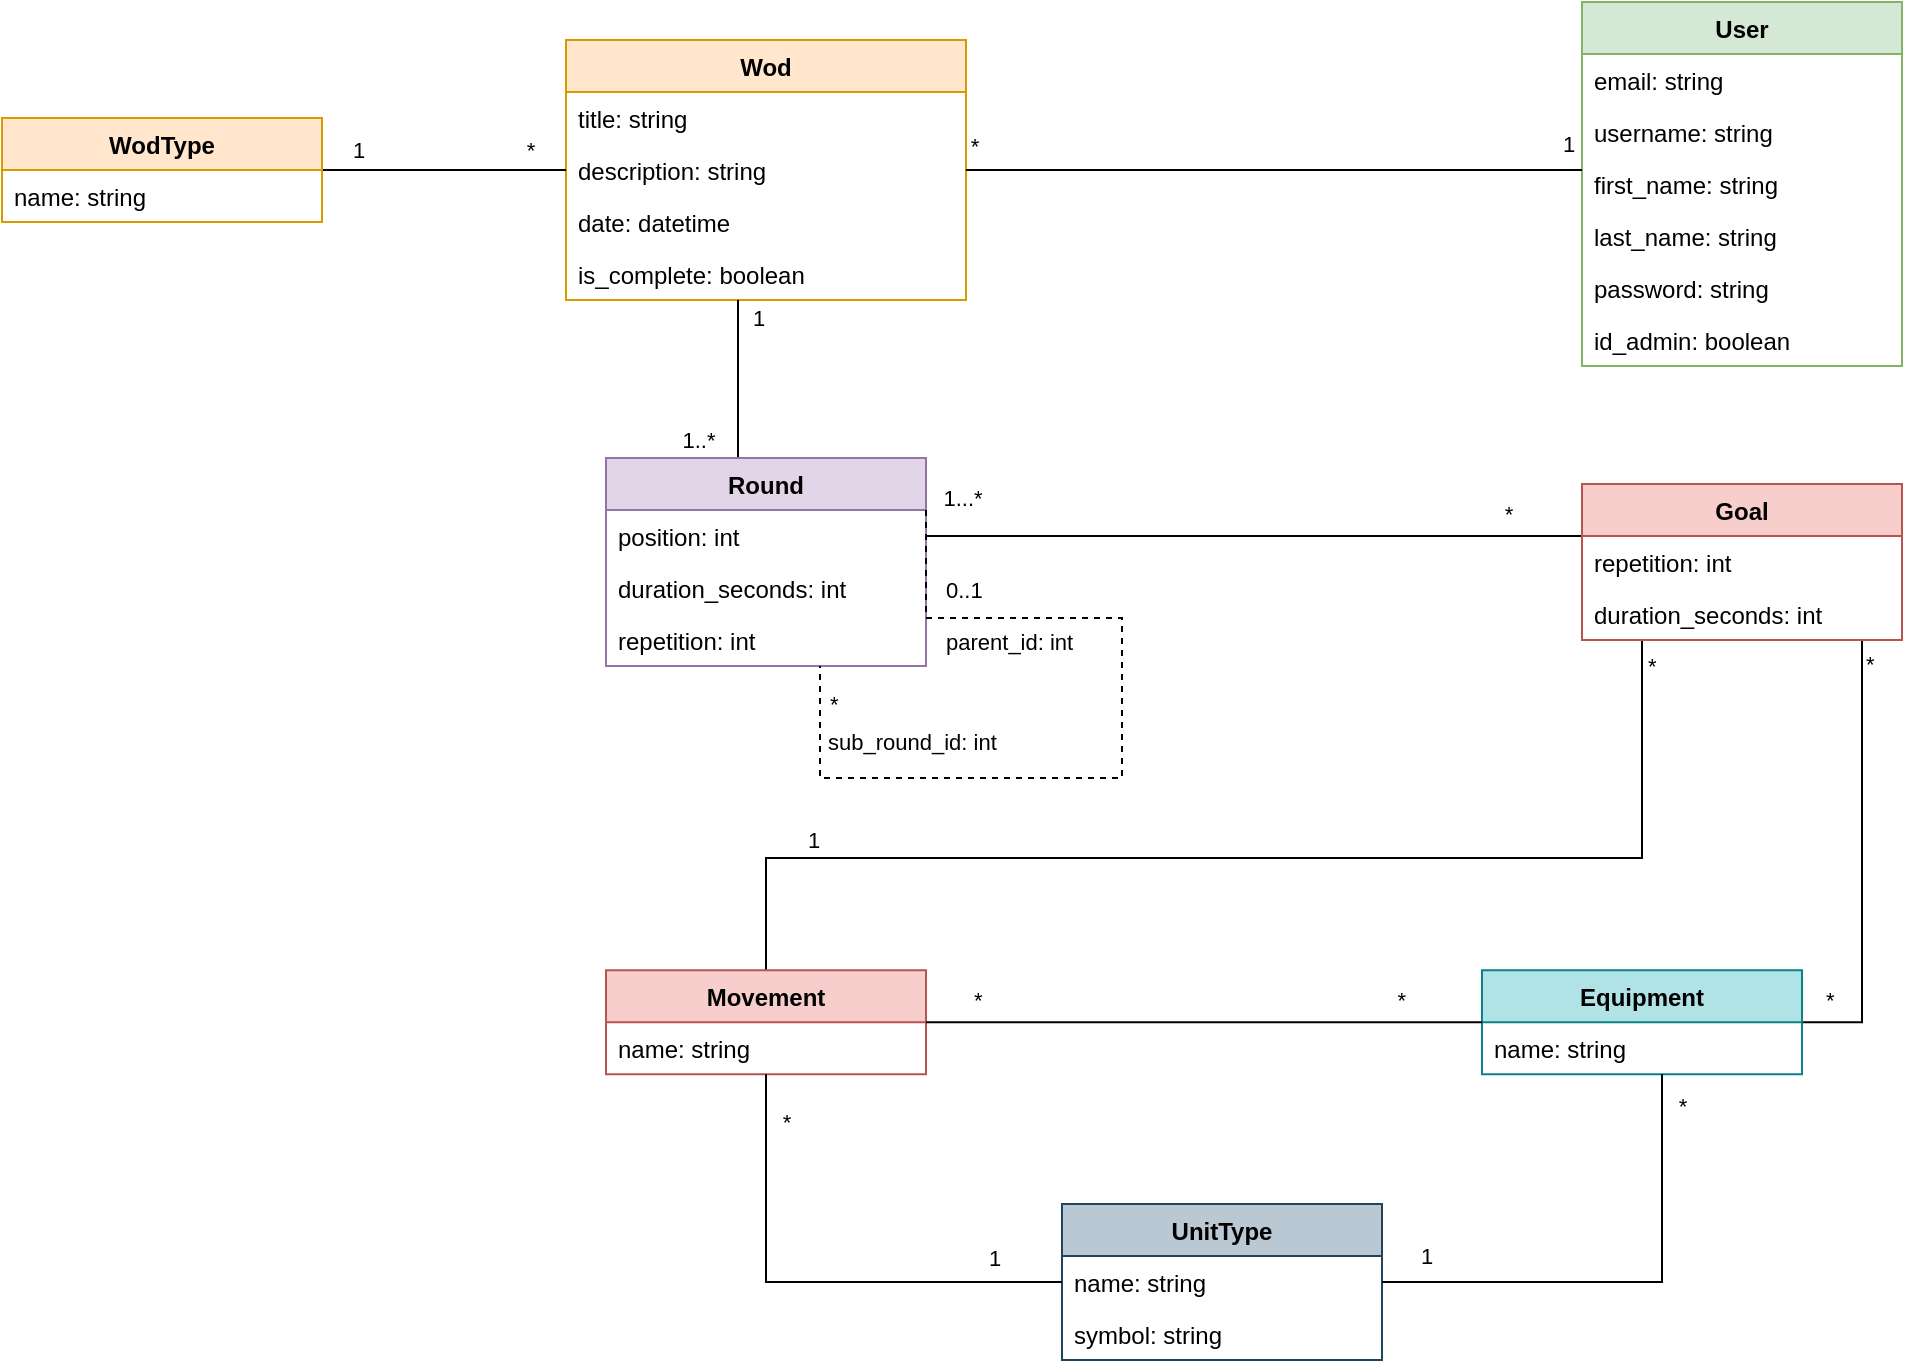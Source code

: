 <mxfile version="14.5.1" type="device"><diagram id="C5RBs43oDa-KdzZeNtuy" name="Page-1"><mxGraphModel dx="2062" dy="1176" grid="1" gridSize="10" guides="1" tooltips="1" connect="1" arrows="1" fold="0" page="1" pageScale="1" pageWidth="1654" pageHeight="1169" math="0" shadow="0"><root><mxCell id="WIyWlLk6GJQsqaUBKTNV-0"/><mxCell id="WIyWlLk6GJQsqaUBKTNV-1" parent="WIyWlLk6GJQsqaUBKTNV-0"/><mxCell id="kVTkiIxJl38OrssJOsB5-0" value="Wod" style="swimlane;fontStyle=1;align=center;verticalAlign=top;childLayout=stackLayout;horizontal=1;startSize=26;horizontalStack=0;resizeParent=1;resizeParentMax=0;resizeLast=0;collapsible=1;marginBottom=0;fillColor=#ffe6cc;strokeColor=#d79b00;" parent="WIyWlLk6GJQsqaUBKTNV-1" vertex="1"><mxGeometry x="634" y="264" width="200" height="130" as="geometry"/></mxCell><mxCell id="kVTkiIxJl38OrssJOsB5-1" value="title: string" style="text;strokeColor=none;fillColor=none;align=left;verticalAlign=top;spacingLeft=4;spacingRight=4;overflow=hidden;rotatable=0;points=[[0,0.5],[1,0.5]];portConstraint=eastwest;" parent="kVTkiIxJl38OrssJOsB5-0" vertex="1"><mxGeometry y="26" width="200" height="26" as="geometry"/></mxCell><mxCell id="kVTkiIxJl38OrssJOsB5-5" value="description: string" style="text;strokeColor=none;fillColor=none;align=left;verticalAlign=top;spacingLeft=4;spacingRight=4;overflow=hidden;rotatable=0;points=[[0,0.5],[1,0.5]];portConstraint=eastwest;" parent="kVTkiIxJl38OrssJOsB5-0" vertex="1"><mxGeometry y="52" width="200" height="26" as="geometry"/></mxCell><mxCell id="kVTkiIxJl38OrssJOsB5-6" value="date: datetime" style="text;strokeColor=none;fillColor=none;align=left;verticalAlign=top;spacingLeft=4;spacingRight=4;overflow=hidden;rotatable=0;points=[[0,0.5],[1,0.5]];portConstraint=eastwest;" parent="kVTkiIxJl38OrssJOsB5-0" vertex="1"><mxGeometry y="78" width="200" height="26" as="geometry"/></mxCell><mxCell id="PBHSmnEOnj-o8-quaaFN-0" value="is_complete: boolean" style="text;strokeColor=none;fillColor=none;align=left;verticalAlign=top;spacingLeft=4;spacingRight=4;overflow=hidden;rotatable=0;points=[[0,0.5],[1,0.5]];portConstraint=eastwest;" vertex="1" parent="kVTkiIxJl38OrssJOsB5-0"><mxGeometry y="104" width="200" height="26" as="geometry"/></mxCell><mxCell id="kVTkiIxJl38OrssJOsB5-22" style="edgeStyle=orthogonalEdgeStyle;rounded=0;orthogonalLoop=1;jettySize=auto;html=1;endArrow=none;endFill=0;" parent="WIyWlLk6GJQsqaUBKTNV-1" source="kVTkiIxJl38OrssJOsB5-7" target="kVTkiIxJl38OrssJOsB5-0" edge="1"><mxGeometry relative="1" as="geometry"/></mxCell><mxCell id="kVTkiIxJl38OrssJOsB5-60" value="*" style="edgeLabel;html=1;align=center;verticalAlign=middle;resizable=0;points=[];" parent="kVTkiIxJl38OrssJOsB5-22" vertex="1" connectable="0"><mxGeometry x="0.764" y="1" relative="1" as="geometry"><mxPoint x="-4" y="-9" as="offset"/></mxGeometry></mxCell><mxCell id="kVTkiIxJl38OrssJOsB5-61" value="1" style="edgeLabel;html=1;align=center;verticalAlign=middle;resizable=0;points=[];" parent="kVTkiIxJl38OrssJOsB5-22" vertex="1" connectable="0"><mxGeometry x="-0.712" y="-1" relative="1" as="geometry"><mxPoint y="-11" as="offset"/></mxGeometry></mxCell><mxCell id="kVTkiIxJl38OrssJOsB5-7" value="WodType" style="swimlane;fontStyle=1;align=center;verticalAlign=top;childLayout=stackLayout;horizontal=1;startSize=26;horizontalStack=0;resizeParent=1;resizeParentMax=0;resizeLast=0;collapsible=1;marginBottom=0;fillColor=#ffe6cc;strokeColor=#d79b00;" parent="WIyWlLk6GJQsqaUBKTNV-1" vertex="1"><mxGeometry x="352" y="303" width="160" height="52" as="geometry"/></mxCell><mxCell id="kVTkiIxJl38OrssJOsB5-8" value="name: string" style="text;strokeColor=none;fillColor=none;align=left;verticalAlign=top;spacingLeft=4;spacingRight=4;overflow=hidden;rotatable=0;points=[[0,0.5],[1,0.5]];portConstraint=eastwest;" parent="kVTkiIxJl38OrssJOsB5-7" vertex="1"><mxGeometry y="26" width="160" height="26" as="geometry"/></mxCell><mxCell id="kVTkiIxJl38OrssJOsB5-21" style="edgeStyle=orthogonalEdgeStyle;rounded=0;orthogonalLoop=1;jettySize=auto;html=1;endArrow=none;endFill=0;" parent="WIyWlLk6GJQsqaUBKTNV-1" source="kVTkiIxJl38OrssJOsB5-11" target="kVTkiIxJl38OrssJOsB5-0" edge="1"><mxGeometry relative="1" as="geometry"><Array as="points"><mxPoint x="720" y="433"/><mxPoint x="720" y="433"/></Array></mxGeometry></mxCell><mxCell id="kVTkiIxJl38OrssJOsB5-66" value="1..*" style="edgeLabel;html=1;align=center;verticalAlign=middle;resizable=0;points=[];imageVerticalAlign=top;imageAspect=1;" parent="kVTkiIxJl38OrssJOsB5-21" vertex="1" connectable="0"><mxGeometry x="-0.776" relative="1" as="geometry"><mxPoint x="-20.03" as="offset"/></mxGeometry></mxCell><mxCell id="kVTkiIxJl38OrssJOsB5-67" value="1" style="edgeLabel;html=1;align=center;verticalAlign=middle;resizable=0;points=[];" parent="kVTkiIxJl38OrssJOsB5-21" vertex="1" connectable="0"><mxGeometry x="0.781" y="-1" relative="1" as="geometry"><mxPoint x="9" as="offset"/></mxGeometry></mxCell><mxCell id="kVTkiIxJl38OrssJOsB5-11" value="Round" style="swimlane;fontStyle=1;align=center;verticalAlign=top;childLayout=stackLayout;horizontal=1;startSize=26;horizontalStack=0;resizeParent=1;resizeParentMax=0;resizeLast=0;collapsible=1;marginBottom=0;fillColor=#e1d5e7;strokeColor=#9673a6;" parent="WIyWlLk6GJQsqaUBKTNV-1" vertex="1"><mxGeometry x="654" y="473" width="160" height="104" as="geometry"><mxRectangle x="402" y="510" width="100" height="26" as="alternateBounds"/></mxGeometry></mxCell><mxCell id="kVTkiIxJl38OrssJOsB5-12" value="position: int" style="text;strokeColor=none;fillColor=none;align=left;verticalAlign=top;spacingLeft=4;spacingRight=4;overflow=hidden;rotatable=0;points=[[0,0.5],[1,0.5]];portConstraint=eastwest;" parent="kVTkiIxJl38OrssJOsB5-11" vertex="1"><mxGeometry y="26" width="160" height="26" as="geometry"/></mxCell><mxCell id="BHD4oBsOMC1yuzuU8xke-1" value="duration_seconds: int" style="text;strokeColor=none;fillColor=none;align=left;verticalAlign=top;spacingLeft=4;spacingRight=4;overflow=hidden;rotatable=0;points=[[0,0.5],[1,0.5]];portConstraint=eastwest;" parent="kVTkiIxJl38OrssJOsB5-11" vertex="1"><mxGeometry y="52" width="160" height="26" as="geometry"/></mxCell><mxCell id="BHD4oBsOMC1yuzuU8xke-2" value="repetition: int" style="text;strokeColor=none;fillColor=none;align=left;verticalAlign=top;spacingLeft=4;spacingRight=4;overflow=hidden;rotatable=0;points=[[0,0.5],[1,0.5]];portConstraint=eastwest;" parent="kVTkiIxJl38OrssJOsB5-11" vertex="1"><mxGeometry y="78" width="160" height="26" as="geometry"/></mxCell><mxCell id="2XhVPzkCQQNxqyrkL1P3-4" style="edgeStyle=orthogonalEdgeStyle;rounded=0;orthogonalLoop=1;jettySize=auto;html=1;endArrow=none;endFill=0;" parent="WIyWlLk6GJQsqaUBKTNV-1" source="kVTkiIxJl38OrssJOsB5-13" target="2XhVPzkCQQNxqyrkL1P3-0" edge="1"><mxGeometry relative="1" as="geometry"><Array as="points"><mxPoint x="734" y="673"/><mxPoint x="1172" y="673"/></Array></mxGeometry></mxCell><mxCell id="2XhVPzkCQQNxqyrkL1P3-8" value="*" style="edgeLabel;html=1;align=left;verticalAlign=top;resizable=0;points=[];" parent="2XhVPzkCQQNxqyrkL1P3-4" vertex="1" connectable="0"><mxGeometry x="0.859" y="1" relative="1" as="geometry"><mxPoint x="2" y="-43.11" as="offset"/></mxGeometry></mxCell><mxCell id="2XhVPzkCQQNxqyrkL1P3-9" value="1" style="edgeLabel;html=1;align=left;verticalAlign=bottom;resizable=0;points=[];" parent="2XhVPzkCQQNxqyrkL1P3-4" vertex="1" connectable="0"><mxGeometry x="-0.765" y="3" relative="1" as="geometry"><mxPoint x="4" y="2.78" as="offset"/></mxGeometry></mxCell><mxCell id="kVTkiIxJl38OrssJOsB5-13" value="Movement" style="swimlane;fontStyle=1;align=center;verticalAlign=top;childLayout=stackLayout;horizontal=1;startSize=26;horizontalStack=0;resizeParent=1;resizeParentMax=0;resizeLast=0;collapsible=1;marginBottom=0;fillColor=#f8cecc;strokeColor=#b85450;" parent="WIyWlLk6GJQsqaUBKTNV-1" vertex="1"><mxGeometry x="654" y="729.11" width="160" height="52" as="geometry"/></mxCell><mxCell id="kVTkiIxJl38OrssJOsB5-14" value="name: string" style="text;strokeColor=none;fillColor=none;align=left;verticalAlign=top;spacingLeft=4;spacingRight=4;overflow=hidden;rotatable=0;points=[[0,0.5],[1,0.5]];portConstraint=eastwest;" parent="kVTkiIxJl38OrssJOsB5-13" vertex="1"><mxGeometry y="26" width="160" height="26" as="geometry"/></mxCell><mxCell id="2XhVPzkCQQNxqyrkL1P3-5" style="edgeStyle=orthogonalEdgeStyle;rounded=0;orthogonalLoop=1;jettySize=auto;html=1;endArrow=none;endFill=0;jumpStyle=arc;jumpSize=10;" parent="WIyWlLk6GJQsqaUBKTNV-1" source="kVTkiIxJl38OrssJOsB5-16" target="2XhVPzkCQQNxqyrkL1P3-0" edge="1"><mxGeometry relative="1" as="geometry"><Array as="points"><mxPoint x="1282" y="755"/></Array></mxGeometry></mxCell><mxCell id="2XhVPzkCQQNxqyrkL1P3-6" value="*" style="edgeLabel;html=1;align=left;verticalAlign=bottom;resizable=0;points=[];" parent="2XhVPzkCQQNxqyrkL1P3-5" vertex="1" connectable="0"><mxGeometry x="-0.5" y="5" relative="1" as="geometry"><mxPoint x="-15" y="22.9" as="offset"/></mxGeometry></mxCell><mxCell id="2XhVPzkCQQNxqyrkL1P3-7" value="*" style="edgeLabel;html=1;align=left;verticalAlign=top;resizable=0;points=[];" parent="2XhVPzkCQQNxqyrkL1P3-5" vertex="1" connectable="0"><mxGeometry x="0.954" y="-1" relative="1" as="geometry"><mxPoint x="-1.0" y="-6.1" as="offset"/></mxGeometry></mxCell><mxCell id="kVTkiIxJl38OrssJOsB5-16" value="Equipment" style="swimlane;fontStyle=1;align=center;verticalAlign=top;childLayout=stackLayout;horizontal=1;startSize=26;horizontalStack=0;resizeParent=1;resizeParentMax=0;resizeLast=0;collapsible=1;marginBottom=0;fillColor=#b0e3e6;strokeColor=#0e8088;" parent="WIyWlLk6GJQsqaUBKTNV-1" vertex="1"><mxGeometry x="1092" y="729.11" width="160" height="52" as="geometry"/></mxCell><mxCell id="kVTkiIxJl38OrssJOsB5-17" value="name: string" style="text;strokeColor=none;fillColor=none;align=left;verticalAlign=top;spacingLeft=4;spacingRight=4;overflow=hidden;rotatable=0;points=[[0,0.5],[1,0.5]];portConstraint=eastwest;" parent="kVTkiIxJl38OrssJOsB5-16" vertex="1"><mxGeometry y="26" width="160" height="26" as="geometry"/></mxCell><mxCell id="kVTkiIxJl38OrssJOsB5-19" style="edgeStyle=orthogonalEdgeStyle;rounded=0;orthogonalLoop=1;jettySize=auto;html=1;endArrow=none;endFill=0;" parent="WIyWlLk6GJQsqaUBKTNV-1" source="kVTkiIxJl38OrssJOsB5-16" target="kVTkiIxJl38OrssJOsB5-13" edge="1"><mxGeometry relative="1" as="geometry"><mxPoint x="834" y="768.11" as="targetPoint"/></mxGeometry></mxCell><mxCell id="kVTkiIxJl38OrssJOsB5-77" value="*" style="edgeLabel;html=1;align=right;verticalAlign=bottom;resizable=0;points=[];" parent="kVTkiIxJl38OrssJOsB5-19" vertex="1" connectable="0"><mxGeometry x="-0.642" y="1" relative="1" as="geometry"><mxPoint x="12.33" y="-3.89" as="offset"/></mxGeometry></mxCell><mxCell id="kVTkiIxJl38OrssJOsB5-78" value="*" style="edgeLabel;html=1;align=left;verticalAlign=bottom;resizable=0;points=[];" parent="kVTkiIxJl38OrssJOsB5-19" vertex="1" connectable="0"><mxGeometry x="0.842" relative="1" as="geometry"><mxPoint y="-2.89" as="offset"/></mxGeometry></mxCell><mxCell id="kVTkiIxJl38OrssJOsB5-24" value="User" style="swimlane;fontStyle=1;align=center;verticalAlign=top;childLayout=stackLayout;horizontal=1;startSize=26;horizontalStack=0;resizeParent=1;resizeParentMax=0;resizeLast=0;collapsible=1;marginBottom=0;fillColor=#d5e8d4;strokeColor=#82b366;" parent="WIyWlLk6GJQsqaUBKTNV-1" vertex="1"><mxGeometry x="1142" y="245" width="160" height="182" as="geometry"/></mxCell><mxCell id="kVTkiIxJl38OrssJOsB5-25" value="email: string" style="text;strokeColor=none;fillColor=none;align=left;verticalAlign=top;spacingLeft=4;spacingRight=4;overflow=hidden;rotatable=0;points=[[0,0.5],[1,0.5]];portConstraint=eastwest;" parent="kVTkiIxJl38OrssJOsB5-24" vertex="1"><mxGeometry y="26" width="160" height="26" as="geometry"/></mxCell><mxCell id="kVTkiIxJl38OrssJOsB5-26" value="username: string" style="text;strokeColor=none;fillColor=none;align=left;verticalAlign=top;spacingLeft=4;spacingRight=4;overflow=hidden;rotatable=0;points=[[0,0.5],[1,0.5]];portConstraint=eastwest;" parent="kVTkiIxJl38OrssJOsB5-24" vertex="1"><mxGeometry y="52" width="160" height="26" as="geometry"/></mxCell><mxCell id="kVTkiIxJl38OrssJOsB5-27" value="first_name: string" style="text;strokeColor=none;fillColor=none;align=left;verticalAlign=top;spacingLeft=4;spacingRight=4;overflow=hidden;rotatable=0;points=[[0,0.5],[1,0.5]];portConstraint=eastwest;" parent="kVTkiIxJl38OrssJOsB5-24" vertex="1"><mxGeometry y="78" width="160" height="26" as="geometry"/></mxCell><mxCell id="kVTkiIxJl38OrssJOsB5-28" value="last_name: string" style="text;strokeColor=none;fillColor=none;align=left;verticalAlign=top;spacingLeft=4;spacingRight=4;overflow=hidden;rotatable=0;points=[[0,0.5],[1,0.5]];portConstraint=eastwest;" parent="kVTkiIxJl38OrssJOsB5-24" vertex="1"><mxGeometry y="104" width="160" height="26" as="geometry"/></mxCell><mxCell id="kVTkiIxJl38OrssJOsB5-29" value="password: string" style="text;strokeColor=none;fillColor=none;align=left;verticalAlign=top;spacingLeft=4;spacingRight=4;overflow=hidden;rotatable=0;points=[[0,0.5],[1,0.5]];portConstraint=eastwest;" parent="kVTkiIxJl38OrssJOsB5-24" vertex="1"><mxGeometry y="130" width="160" height="26" as="geometry"/></mxCell><mxCell id="PBHSmnEOnj-o8-quaaFN-1" value="id_admin: boolean" style="text;strokeColor=none;fillColor=none;align=left;verticalAlign=top;spacingLeft=4;spacingRight=4;overflow=hidden;rotatable=0;points=[[0,0.5],[1,0.5]];portConstraint=eastwest;" vertex="1" parent="kVTkiIxJl38OrssJOsB5-24"><mxGeometry y="156" width="160" height="26" as="geometry"/></mxCell><mxCell id="kVTkiIxJl38OrssJOsB5-39" style="edgeStyle=orthogonalEdgeStyle;rounded=0;orthogonalLoop=1;jettySize=auto;html=1;endArrow=none;endFill=0;" parent="WIyWlLk6GJQsqaUBKTNV-1" source="kVTkiIxJl38OrssJOsB5-24" target="kVTkiIxJl38OrssJOsB5-0" edge="1"><mxGeometry relative="1" as="geometry"><mxPoint x="1094" y="336" as="targetPoint"/><Array as="points"><mxPoint x="1062" y="329"/><mxPoint x="1062" y="329"/></Array></mxGeometry></mxCell><mxCell id="bQeuPxTgVDy3adbS6RlS-19" value="1" style="edgeLabel;html=1;align=center;verticalAlign=middle;resizable=0;points=[];" parent="kVTkiIxJl38OrssJOsB5-39" vertex="1" connectable="0"><mxGeometry x="-0.235" y="-2" relative="1" as="geometry"><mxPoint x="111" y="-11" as="offset"/></mxGeometry></mxCell><mxCell id="bQeuPxTgVDy3adbS6RlS-20" value="*" style="edgeLabel;html=1;align=center;verticalAlign=middle;resizable=0;points=[];" parent="kVTkiIxJl38OrssJOsB5-39" vertex="1" connectable="0"><mxGeometry x="0.73" y="-2" relative="1" as="geometry"><mxPoint x="-38" y="-10" as="offset"/></mxGeometry></mxCell><mxCell id="kVTkiIxJl38OrssJOsB5-54" value="UnitType" style="swimlane;fontStyle=1;align=center;verticalAlign=top;childLayout=stackLayout;horizontal=1;startSize=26;horizontalStack=0;resizeParent=1;resizeParentMax=0;resizeLast=0;collapsible=1;marginBottom=0;fillColor=#bac8d3;strokeColor=#23445d;" parent="WIyWlLk6GJQsqaUBKTNV-1" vertex="1"><mxGeometry x="882" y="846" width="160" height="78" as="geometry"/></mxCell><mxCell id="kVTkiIxJl38OrssJOsB5-55" value="name: string" style="text;strokeColor=none;fillColor=none;align=left;verticalAlign=top;spacingLeft=4;spacingRight=4;overflow=hidden;rotatable=0;points=[[0,0.5],[1,0.5]];portConstraint=eastwest;" parent="kVTkiIxJl38OrssJOsB5-54" vertex="1"><mxGeometry y="26" width="160" height="26" as="geometry"/></mxCell><mxCell id="kVTkiIxJl38OrssJOsB5-56" value="symbol: string" style="text;strokeColor=none;fillColor=none;align=left;verticalAlign=top;spacingLeft=4;spacingRight=4;overflow=hidden;rotatable=0;points=[[0,0.5],[1,0.5]];portConstraint=eastwest;" parent="kVTkiIxJl38OrssJOsB5-54" vertex="1"><mxGeometry y="52" width="160" height="26" as="geometry"/></mxCell><mxCell id="kVTkiIxJl38OrssJOsB5-58" style="edgeStyle=orthogonalEdgeStyle;rounded=0;orthogonalLoop=1;jettySize=auto;html=1;endArrow=none;endFill=0;jumpStyle=arc;jumpSize=10;" parent="WIyWlLk6GJQsqaUBKTNV-1" source="kVTkiIxJl38OrssJOsB5-54" target="kVTkiIxJl38OrssJOsB5-13" edge="1"><mxGeometry relative="1" as="geometry"><mxPoint x="664" y="928.11" as="sourcePoint"/><mxPoint x="534" y="791.11" as="targetPoint"/><Array as="points"><mxPoint x="734" y="885"/></Array></mxGeometry></mxCell><mxCell id="kVTkiIxJl38OrssJOsB5-79" value="1" style="edgeLabel;html=1;align=center;verticalAlign=middle;resizable=0;points=[];" parent="kVTkiIxJl38OrssJOsB5-58" vertex="1" connectable="0"><mxGeometry x="-0.667" y="-2" relative="1" as="geometry"><mxPoint x="8" y="-10" as="offset"/></mxGeometry></mxCell><mxCell id="kVTkiIxJl38OrssJOsB5-80" value="*" style="edgeLabel;html=1;align=center;verticalAlign=middle;resizable=0;points=[];" parent="kVTkiIxJl38OrssJOsB5-58" vertex="1" connectable="0"><mxGeometry x="0.809" y="-2" relative="1" as="geometry"><mxPoint x="8" as="offset"/></mxGeometry></mxCell><mxCell id="kVTkiIxJl38OrssJOsB5-59" style="edgeStyle=orthogonalEdgeStyle;rounded=0;orthogonalLoop=1;jettySize=auto;html=1;endArrow=none;endFill=0;" parent="WIyWlLk6GJQsqaUBKTNV-1" source="kVTkiIxJl38OrssJOsB5-54" target="kVTkiIxJl38OrssJOsB5-16" edge="1"><mxGeometry relative="1" as="geometry"><mxPoint x="674" y="938.11" as="sourcePoint"/><mxPoint x="544" y="801.11" as="targetPoint"/><Array as="points"><mxPoint x="1182" y="885"/></Array></mxGeometry></mxCell><mxCell id="bQeuPxTgVDy3adbS6RlS-9" value="1" style="edgeLabel;html=1;align=center;verticalAlign=middle;resizable=0;points=[];" parent="kVTkiIxJl38OrssJOsB5-59" vertex="1" connectable="0"><mxGeometry x="-0.787" y="-2" relative="1" as="geometry"><mxPoint x="-4" y="-15" as="offset"/></mxGeometry></mxCell><mxCell id="bQeuPxTgVDy3adbS6RlS-11" value="*" style="edgeLabel;html=1;align=center;verticalAlign=middle;resizable=0;points=[];" parent="kVTkiIxJl38OrssJOsB5-59" vertex="1" connectable="0"><mxGeometry x="0.937" y="-1" relative="1" as="geometry"><mxPoint x="9" y="8.0" as="offset"/></mxGeometry></mxCell><mxCell id="2XhVPzkCQQNxqyrkL1P3-3" style="edgeStyle=orthogonalEdgeStyle;rounded=0;orthogonalLoop=1;jettySize=auto;html=1;endArrow=none;endFill=0;" parent="WIyWlLk6GJQsqaUBKTNV-1" source="2XhVPzkCQQNxqyrkL1P3-0" target="kVTkiIxJl38OrssJOsB5-11" edge="1"><mxGeometry relative="1" as="geometry"><Array as="points"><mxPoint x="892" y="512"/><mxPoint x="892" y="512"/></Array></mxGeometry></mxCell><mxCell id="2XhVPzkCQQNxqyrkL1P3-10" value="*" style="edgeLabel;html=1;align=center;verticalAlign=middle;resizable=0;points=[];" parent="2XhVPzkCQQNxqyrkL1P3-3" vertex="1" connectable="0"><mxGeometry x="-0.842" y="-1" relative="1" as="geometry"><mxPoint x="-11.03" y="-10.29" as="offset"/></mxGeometry></mxCell><mxCell id="2XhVPzkCQQNxqyrkL1P3-11" value="1...*" style="edgeLabel;html=1;align=center;verticalAlign=middle;resizable=0;points=[];" parent="2XhVPzkCQQNxqyrkL1P3-3" vertex="1" connectable="0"><mxGeometry x="0.695" relative="1" as="geometry"><mxPoint x="-32" y="-19" as="offset"/></mxGeometry></mxCell><mxCell id="2XhVPzkCQQNxqyrkL1P3-0" value="Goal" style="swimlane;fontStyle=1;align=center;verticalAlign=top;childLayout=stackLayout;horizontal=1;startSize=26;horizontalStack=0;resizeParent=1;resizeParentMax=0;resizeLast=0;collapsible=1;marginBottom=0;fillColor=#f8cecc;strokeColor=#b85450;" parent="WIyWlLk6GJQsqaUBKTNV-1" vertex="1"><mxGeometry x="1142" y="486" width="160" height="78" as="geometry"/></mxCell><mxCell id="2XhVPzkCQQNxqyrkL1P3-1" value="repetition: int" style="text;strokeColor=none;fillColor=none;align=left;verticalAlign=top;spacingLeft=4;spacingRight=4;overflow=hidden;rotatable=0;points=[[0,0.5],[1,0.5]];portConstraint=eastwest;" parent="2XhVPzkCQQNxqyrkL1P3-0" vertex="1"><mxGeometry y="26" width="160" height="26" as="geometry"/></mxCell><mxCell id="PBHSmnEOnj-o8-quaaFN-2" value="duration_seconds: int" style="text;strokeColor=none;fillColor=none;align=left;verticalAlign=top;spacingLeft=4;spacingRight=4;overflow=hidden;rotatable=0;points=[[0,0.5],[1,0.5]];portConstraint=eastwest;" vertex="1" parent="2XhVPzkCQQNxqyrkL1P3-0"><mxGeometry y="52" width="160" height="26" as="geometry"/></mxCell><mxCell id="kVTkiIxJl38OrssJOsB5-23" style="edgeStyle=orthogonalEdgeStyle;rounded=0;orthogonalLoop=1;jettySize=auto;html=1;exitX=1;exitY=0.25;exitDx=0;exitDy=0;endArrow=none;endFill=0;dashed=1;" parent="WIyWlLk6GJQsqaUBKTNV-1" source="kVTkiIxJl38OrssJOsB5-11" target="kVTkiIxJl38OrssJOsB5-11" edge="1"><mxGeometry relative="1" as="geometry"><Array as="points"><mxPoint x="814" y="553"/><mxPoint x="912" y="553"/><mxPoint x="912" y="633"/><mxPoint x="761" y="633"/></Array></mxGeometry></mxCell><mxCell id="bQeuPxTgVDy3adbS6RlS-0" value="parent_id: int" style="edgeLabel;html=1;align=left;verticalAlign=bottom;resizable=0;points=[];" parent="kVTkiIxJl38OrssJOsB5-23" vertex="1" connectable="0"><mxGeometry x="-0.767" relative="1" as="geometry"><mxPoint x="8.0" y="23" as="offset"/></mxGeometry></mxCell><mxCell id="bQeuPxTgVDy3adbS6RlS-1" value="sub_round_id: int" style="edgeLabel;html=1;align=left;verticalAlign=bottom;resizable=0;points=[];" parent="kVTkiIxJl38OrssJOsB5-23" vertex="1" connectable="0"><mxGeometry x="0.601" relative="1" as="geometry"><mxPoint x="-30.0" y="-10" as="offset"/></mxGeometry></mxCell><mxCell id="bQeuPxTgVDy3adbS6RlS-2" value="*" style="edgeLabel;html=1;align=left;verticalAlign=top;resizable=0;points=[];" parent="kVTkiIxJl38OrssJOsB5-23" vertex="1" connectable="0"><mxGeometry x="0.723" relative="1" as="geometry"><mxPoint x="-2.1" y="-50" as="offset"/></mxGeometry></mxCell><mxCell id="bQeuPxTgVDy3adbS6RlS-3" value="0..1" style="edgeLabel;html=1;align=left;verticalAlign=top;resizable=0;points=[];" parent="kVTkiIxJl38OrssJOsB5-23" vertex="1" connectable="0"><mxGeometry x="-0.86" relative="1" as="geometry"><mxPoint x="8.0" y="-4" as="offset"/></mxGeometry></mxCell></root></mxGraphModel></diagram></mxfile>